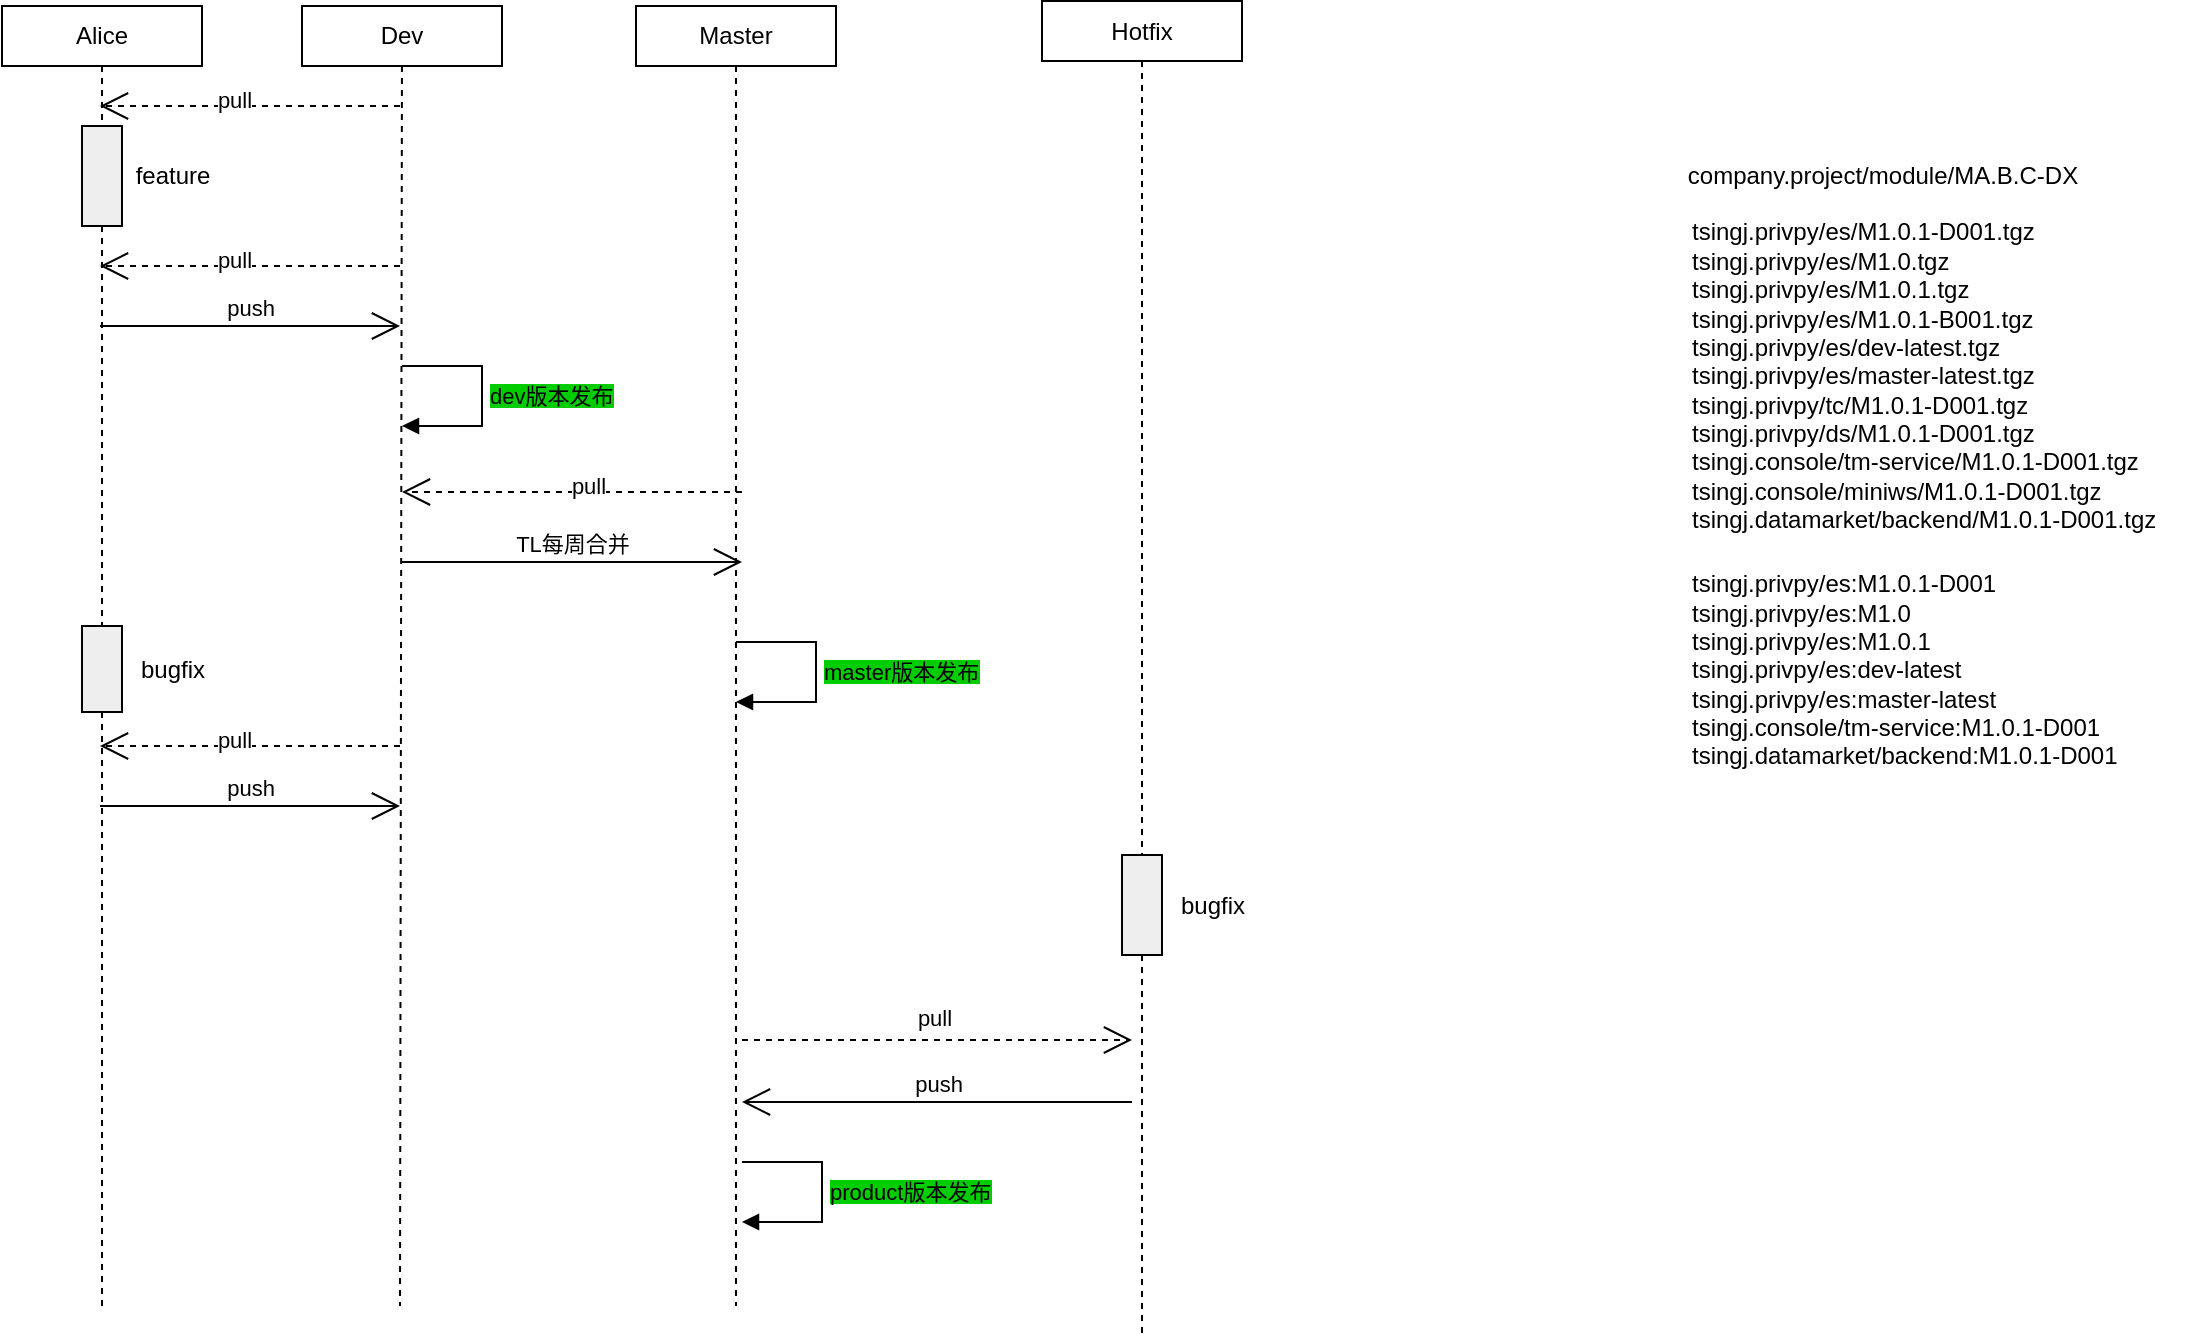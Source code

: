 <mxfile version="13.0.1" type="github">
  <diagram id="IDo3e-sVRfWPB8tgrpqy" name="Page-1">
    <mxGraphModel dx="1188" dy="596" grid="1" gridSize="10" guides="1" tooltips="1" connect="1" arrows="1" fold="1" page="1" pageScale="1" pageWidth="827" pageHeight="1169" math="0" shadow="0">
      <root>
        <mxCell id="0" />
        <mxCell id="1" parent="0" />
        <mxCell id="VchNmsLGofExgvG7CdDW-4" value="Dev" style="shape=rect;html=1;whiteSpace=wrap;align=center;" vertex="1" parent="1">
          <mxGeometry x="440" y="240" width="100" height="30" as="geometry" />
        </mxCell>
        <mxCell id="VchNmsLGofExgvG7CdDW-5" value="Master" style="shape=rect;html=1;whiteSpace=wrap;align=center;" vertex="1" parent="1">
          <mxGeometry x="607" y="240" width="100" height="30" as="geometry" />
        </mxCell>
        <mxCell id="VchNmsLGofExgvG7CdDW-7" value="" style="edgeStyle=none;dashed=1;html=1;endArrow=none;exitX=0.5;exitY=1;exitDx=0;exitDy=0;" edge="1" source="VchNmsLGofExgvG7CdDW-5" parent="1">
          <mxGeometry relative="1" as="geometry">
            <mxPoint x="657" y="890" as="targetPoint" />
          </mxGeometry>
        </mxCell>
        <mxCell id="VchNmsLGofExgvG7CdDW-8" value="TL每周合并" style="edgeStyle=none;html=1;endArrow=open;verticalAlign=bottom;endSize=12;" edge="1" parent="1">
          <mxGeometry relative="1" as="geometry">
            <mxPoint x="490" y="518" as="sourcePoint" />
            <mxPoint x="660" y="518" as="targetPoint" />
          </mxGeometry>
        </mxCell>
        <mxCell id="VchNmsLGofExgvG7CdDW-10" value="" style="edgeStyle=none;html=1;endArrow=open;verticalAlign=bottom;endSize=12;endFill=1;dashed=1;" edge="1" parent="1">
          <mxGeometry relative="1" as="geometry">
            <mxPoint x="660" y="483" as="sourcePoint" />
            <mxPoint x="490" y="483" as="targetPoint" />
          </mxGeometry>
        </mxCell>
        <mxCell id="VchNmsLGofExgvG7CdDW-34" value="pull" style="edgeLabel;html=1;align=center;verticalAlign=middle;resizable=0;points=[];" vertex="1" connectable="0" parent="VchNmsLGofExgvG7CdDW-10">
          <mxGeometry x="0.107" y="-3" relative="1" as="geometry">
            <mxPoint x="17" as="offset" />
          </mxGeometry>
        </mxCell>
        <mxCell id="VchNmsLGofExgvG7CdDW-25" value="" style="shape=rect;html=1;fillColor=#eeeeee;" vertex="1" parent="1">
          <mxGeometry x="330" y="300" width="20" height="50" as="geometry" />
        </mxCell>
        <mxCell id="VchNmsLGofExgvG7CdDW-26" value="" style="edgeStyle=none;html=1;dashed=1;endArrow=none;exitX=0.5;exitY=1;exitDx=0;exitDy=0;" edge="1" source="VchNmsLGofExgvG7CdDW-48" target="VchNmsLGofExgvG7CdDW-25" parent="1">
          <mxGeometry relative="1" as="geometry">
            <mxPoint x="340" y="300" as="sourcePoint" />
          </mxGeometry>
        </mxCell>
        <mxCell id="VchNmsLGofExgvG7CdDW-27" value="" style="edgeStyle=none;html=1;dashed=1;endArrow=none;" edge="1" source="VchNmsLGofExgvG7CdDW-37" parent="1">
          <mxGeometry x="1" relative="1" as="geometry">
            <mxPoint x="340" y="890" as="targetPoint" />
          </mxGeometry>
        </mxCell>
        <mxCell id="VchNmsLGofExgvG7CdDW-29" value="" style="edgeStyle=none;dashed=1;html=1;endArrow=none;" edge="1" parent="1" source="VchNmsLGofExgvG7CdDW-4">
          <mxGeometry relative="1" as="geometry">
            <mxPoint x="489" y="890" as="targetPoint" />
            <mxPoint x="490" y="270" as="sourcePoint" />
          </mxGeometry>
        </mxCell>
        <mxCell id="VchNmsLGofExgvG7CdDW-39" value="company.project/module/MA.B.C-DX" style="text;html=1;align=center;verticalAlign=middle;resizable=0;points=[];autosize=1;" vertex="1" parent="1">
          <mxGeometry x="1125" y="315" width="210" height="20" as="geometry" />
        </mxCell>
        <mxCell id="VchNmsLGofExgvG7CdDW-40" value="tsingj.privpy/es/M1.0.1-D001.tgz&lt;br&gt;tsingj.privpy/es/M1.0.tgz&lt;br&gt;tsingj.privpy/es/M1.0.1.tgz&lt;br&gt;tsingj.privpy/es/M1.0.1-B001.tgz&lt;br&gt;tsingj.privpy/es/dev-latest.tgz&lt;br&gt;tsingj.privpy/es/master-latest.tgz&lt;br&gt;tsingj.privpy/tc/M1.0.1-D001.tgz&lt;br&gt;tsingj.privpy/ds/M1.0.1-D001.tgz&lt;br&gt;tsingj.console/tm-service/M1.0.1-D001.tgz&lt;br&gt;tsingj.console/miniws/M1.0.1-D001.tgz&lt;br&gt;tsingj.datamarket/backend/M1.0.1-D001.tgz" style="text;html=1;align=left;verticalAlign=middle;resizable=0;points=[];autosize=1;" vertex="1" parent="1">
          <mxGeometry x="1133" y="345" width="250" height="160" as="geometry" />
        </mxCell>
        <mxCell id="VchNmsLGofExgvG7CdDW-41" value="bugfix" style="text;html=1;align=center;verticalAlign=middle;resizable=0;points=[];autosize=1;" vertex="1" parent="1">
          <mxGeometry x="350" y="561.5" width="50" height="20" as="geometry" />
        </mxCell>
        <mxCell id="VchNmsLGofExgvG7CdDW-47" value="feature" style="text;html=1;align=center;verticalAlign=middle;resizable=0;points=[];autosize=1;" vertex="1" parent="1">
          <mxGeometry x="350" y="315" width="50" height="20" as="geometry" />
        </mxCell>
        <mxCell id="VchNmsLGofExgvG7CdDW-48" value="Alice" style="shape=rect;html=1;whiteSpace=wrap;align=center;" vertex="1" parent="1">
          <mxGeometry x="290" y="240" width="100" height="30" as="geometry" />
        </mxCell>
        <mxCell id="VchNmsLGofExgvG7CdDW-49" value="" style="edgeStyle=none;html=1;endArrow=open;verticalAlign=bottom;endSize=12;endFill=1;dashed=1;" edge="1" parent="1">
          <mxGeometry relative="1" as="geometry">
            <mxPoint x="489" y="370" as="sourcePoint" />
            <mxPoint x="339" y="370" as="targetPoint" />
          </mxGeometry>
        </mxCell>
        <mxCell id="VchNmsLGofExgvG7CdDW-50" value="pull" style="edgeLabel;html=1;align=center;verticalAlign=middle;resizable=0;points=[];" vertex="1" connectable="0" parent="VchNmsLGofExgvG7CdDW-49">
          <mxGeometry x="0.107" y="-3" relative="1" as="geometry">
            <mxPoint as="offset" />
          </mxGeometry>
        </mxCell>
        <mxCell id="VchNmsLGofExgvG7CdDW-51" value="push" style="edgeStyle=none;html=1;endArrow=open;verticalAlign=bottom;endSize=12;" edge="1" parent="1">
          <mxGeometry relative="1" as="geometry">
            <mxPoint x="339" y="400" as="sourcePoint" />
            <mxPoint x="489" y="400" as="targetPoint" />
          </mxGeometry>
        </mxCell>
        <mxCell id="VchNmsLGofExgvG7CdDW-55" value="Hotfix" style="shape=rect;html=1;whiteSpace=wrap;align=center;" vertex="1" parent="1">
          <mxGeometry x="810" y="237.5" width="100" height="30" as="geometry" />
        </mxCell>
        <mxCell id="VchNmsLGofExgvG7CdDW-56" value="" style="edgeStyle=none;dashed=1;html=1;endArrow=none;" edge="1" parent="1" source="VchNmsLGofExgvG7CdDW-58">
          <mxGeometry relative="1" as="geometry">
            <mxPoint x="860" y="905.5" as="targetPoint" />
            <mxPoint x="860" y="285.5" as="sourcePoint" />
          </mxGeometry>
        </mxCell>
        <mxCell id="VchNmsLGofExgvG7CdDW-57" value="bugfix" style="text;html=1;align=center;verticalAlign=middle;resizable=0;points=[];autosize=1;" vertex="1" parent="1">
          <mxGeometry x="870" y="679.5" width="50" height="20" as="geometry" />
        </mxCell>
        <mxCell id="VchNmsLGofExgvG7CdDW-58" value="" style="shape=rect;html=1;fillColor=#eeeeee;" vertex="1" parent="1">
          <mxGeometry x="850" y="664.5" width="20" height="50" as="geometry" />
        </mxCell>
        <mxCell id="VchNmsLGofExgvG7CdDW-59" value="" style="edgeStyle=none;dashed=1;html=1;endArrow=none;" edge="1" parent="1" source="VchNmsLGofExgvG7CdDW-55" target="VchNmsLGofExgvG7CdDW-58">
          <mxGeometry relative="1" as="geometry">
            <mxPoint x="860" y="807.5" as="targetPoint" />
            <mxPoint x="860" y="267.5" as="sourcePoint" />
          </mxGeometry>
        </mxCell>
        <mxCell id="VchNmsLGofExgvG7CdDW-60" value="" style="edgeStyle=none;html=1;endArrow=open;verticalAlign=bottom;endSize=12;endFill=1;dashed=1;" edge="1" parent="1">
          <mxGeometry relative="1" as="geometry">
            <mxPoint x="660" y="757" as="sourcePoint" />
            <mxPoint x="855" y="757" as="targetPoint" />
          </mxGeometry>
        </mxCell>
        <mxCell id="VchNmsLGofExgvG7CdDW-61" value="pull" style="edgeLabel;html=1;align=center;verticalAlign=middle;resizable=0;points=[];" vertex="1" connectable="0" parent="VchNmsLGofExgvG7CdDW-60">
          <mxGeometry x="0.107" y="-3" relative="1" as="geometry">
            <mxPoint x="-12.5" y="-14.5" as="offset" />
          </mxGeometry>
        </mxCell>
        <mxCell id="VchNmsLGofExgvG7CdDW-62" value="push" style="edgeStyle=none;html=1;endArrow=open;verticalAlign=bottom;endSize=12;" edge="1" parent="1">
          <mxGeometry relative="1" as="geometry">
            <mxPoint x="855" y="788" as="sourcePoint" />
            <mxPoint x="660" y="788" as="targetPoint" />
          </mxGeometry>
        </mxCell>
        <mxCell id="VchNmsLGofExgvG7CdDW-63" value="" style="edgeStyle=none;html=1;endArrow=open;verticalAlign=bottom;endSize=12;endFill=1;dashed=1;" edge="1" parent="1">
          <mxGeometry relative="1" as="geometry">
            <mxPoint x="489" y="290" as="sourcePoint" />
            <mxPoint x="339" y="290" as="targetPoint" />
          </mxGeometry>
        </mxCell>
        <mxCell id="VchNmsLGofExgvG7CdDW-64" value="pull" style="edgeLabel;html=1;align=center;verticalAlign=middle;resizable=0;points=[];" vertex="1" connectable="0" parent="VchNmsLGofExgvG7CdDW-63">
          <mxGeometry x="0.107" y="-3" relative="1" as="geometry">
            <mxPoint as="offset" />
          </mxGeometry>
        </mxCell>
        <mxCell id="VchNmsLGofExgvG7CdDW-37" value="" style="shape=rect;html=1;fillColor=#eeeeee;" vertex="1" parent="1">
          <mxGeometry x="330" y="550" width="20" height="43" as="geometry" />
        </mxCell>
        <mxCell id="VchNmsLGofExgvG7CdDW-65" value="" style="edgeStyle=none;html=1;dashed=1;endArrow=none;" edge="1" parent="1" source="VchNmsLGofExgvG7CdDW-25" target="VchNmsLGofExgvG7CdDW-37">
          <mxGeometry x="1" relative="1" as="geometry">
            <mxPoint x="340" y="650" as="targetPoint" />
            <mxPoint x="340" y="350" as="sourcePoint" />
          </mxGeometry>
        </mxCell>
        <mxCell id="VchNmsLGofExgvG7CdDW-70" value="" style="edgeStyle=none;html=1;endArrow=open;verticalAlign=bottom;endSize=12;endFill=1;dashed=1;" edge="1" parent="1">
          <mxGeometry relative="1" as="geometry">
            <mxPoint x="489" y="610" as="sourcePoint" />
            <mxPoint x="339" y="610" as="targetPoint" />
          </mxGeometry>
        </mxCell>
        <mxCell id="VchNmsLGofExgvG7CdDW-71" value="pull" style="edgeLabel;html=1;align=center;verticalAlign=middle;resizable=0;points=[];" vertex="1" connectable="0" parent="VchNmsLGofExgvG7CdDW-70">
          <mxGeometry x="0.107" y="-3" relative="1" as="geometry">
            <mxPoint as="offset" />
          </mxGeometry>
        </mxCell>
        <mxCell id="VchNmsLGofExgvG7CdDW-72" value="push" style="edgeStyle=none;html=1;endArrow=open;verticalAlign=bottom;endSize=12;" edge="1" parent="1">
          <mxGeometry relative="1" as="geometry">
            <mxPoint x="339" y="640" as="sourcePoint" />
            <mxPoint x="489" y="640" as="targetPoint" />
          </mxGeometry>
        </mxCell>
        <mxCell id="VchNmsLGofExgvG7CdDW-76" value="&lt;span style=&quot;background-color: rgb(0 , 204 , 0)&quot;&gt;master版本发布&lt;/span&gt;" style="edgeStyle=orthogonalEdgeStyle;html=1;align=left;spacingLeft=2;endArrow=block;rounded=0;" edge="1" parent="1">
          <mxGeometry relative="1" as="geometry">
            <mxPoint x="657" y="558" as="sourcePoint" />
            <Array as="points">
              <mxPoint x="697" y="558" />
              <mxPoint x="697" y="588" />
            </Array>
            <mxPoint x="657" y="588" as="targetPoint" />
          </mxGeometry>
        </mxCell>
        <mxCell id="VchNmsLGofExgvG7CdDW-78" value="&lt;span style=&quot;background-color: rgb(0 , 204 , 0)&quot;&gt;product版本发布&lt;br&gt;&lt;/span&gt;" style="edgeStyle=orthogonalEdgeStyle;html=1;align=left;spacingLeft=2;endArrow=block;rounded=0;" edge="1" parent="1">
          <mxGeometry relative="1" as="geometry">
            <mxPoint x="660" y="818" as="sourcePoint" />
            <Array as="points">
              <mxPoint x="700" y="818" />
              <mxPoint x="700" y="848" />
            </Array>
            <mxPoint x="660" y="848" as="targetPoint" />
          </mxGeometry>
        </mxCell>
        <mxCell id="VchNmsLGofExgvG7CdDW-81" value="&lt;span style=&quot;background-color: rgb(0 , 204 , 0)&quot;&gt;dev版本发布&lt;/span&gt;" style="edgeStyle=orthogonalEdgeStyle;html=1;align=left;spacingLeft=2;endArrow=block;rounded=0;fillColor=#00CC00;" edge="1" parent="1">
          <mxGeometry relative="1" as="geometry">
            <mxPoint x="490" y="420" as="sourcePoint" />
            <Array as="points">
              <mxPoint x="530" y="420" />
              <mxPoint x="530" y="450" />
            </Array>
            <mxPoint x="490" y="450" as="targetPoint" />
          </mxGeometry>
        </mxCell>
        <mxCell id="VchNmsLGofExgvG7CdDW-82" value="tsingj.privpy/es:M1.0.1-D001&lt;br&gt;tsingj.privpy/es:M1.0&lt;br&gt;tsingj.privpy/es:M1.0.1&lt;br&gt;tsingj.privpy/es:dev-latest&lt;br&gt;tsingj.privpy/es:master-latest&lt;br&gt;tsingj.console/tm-service:M1.0.1-D001&lt;br&gt;tsingj.datamarket/backend:M1.0.1-D001" style="text;html=1;align=left;verticalAlign=middle;resizable=0;points=[];autosize=1;" vertex="1" parent="1">
          <mxGeometry x="1133" y="521.5" width="230" height="100" as="geometry" />
        </mxCell>
      </root>
    </mxGraphModel>
  </diagram>
</mxfile>
